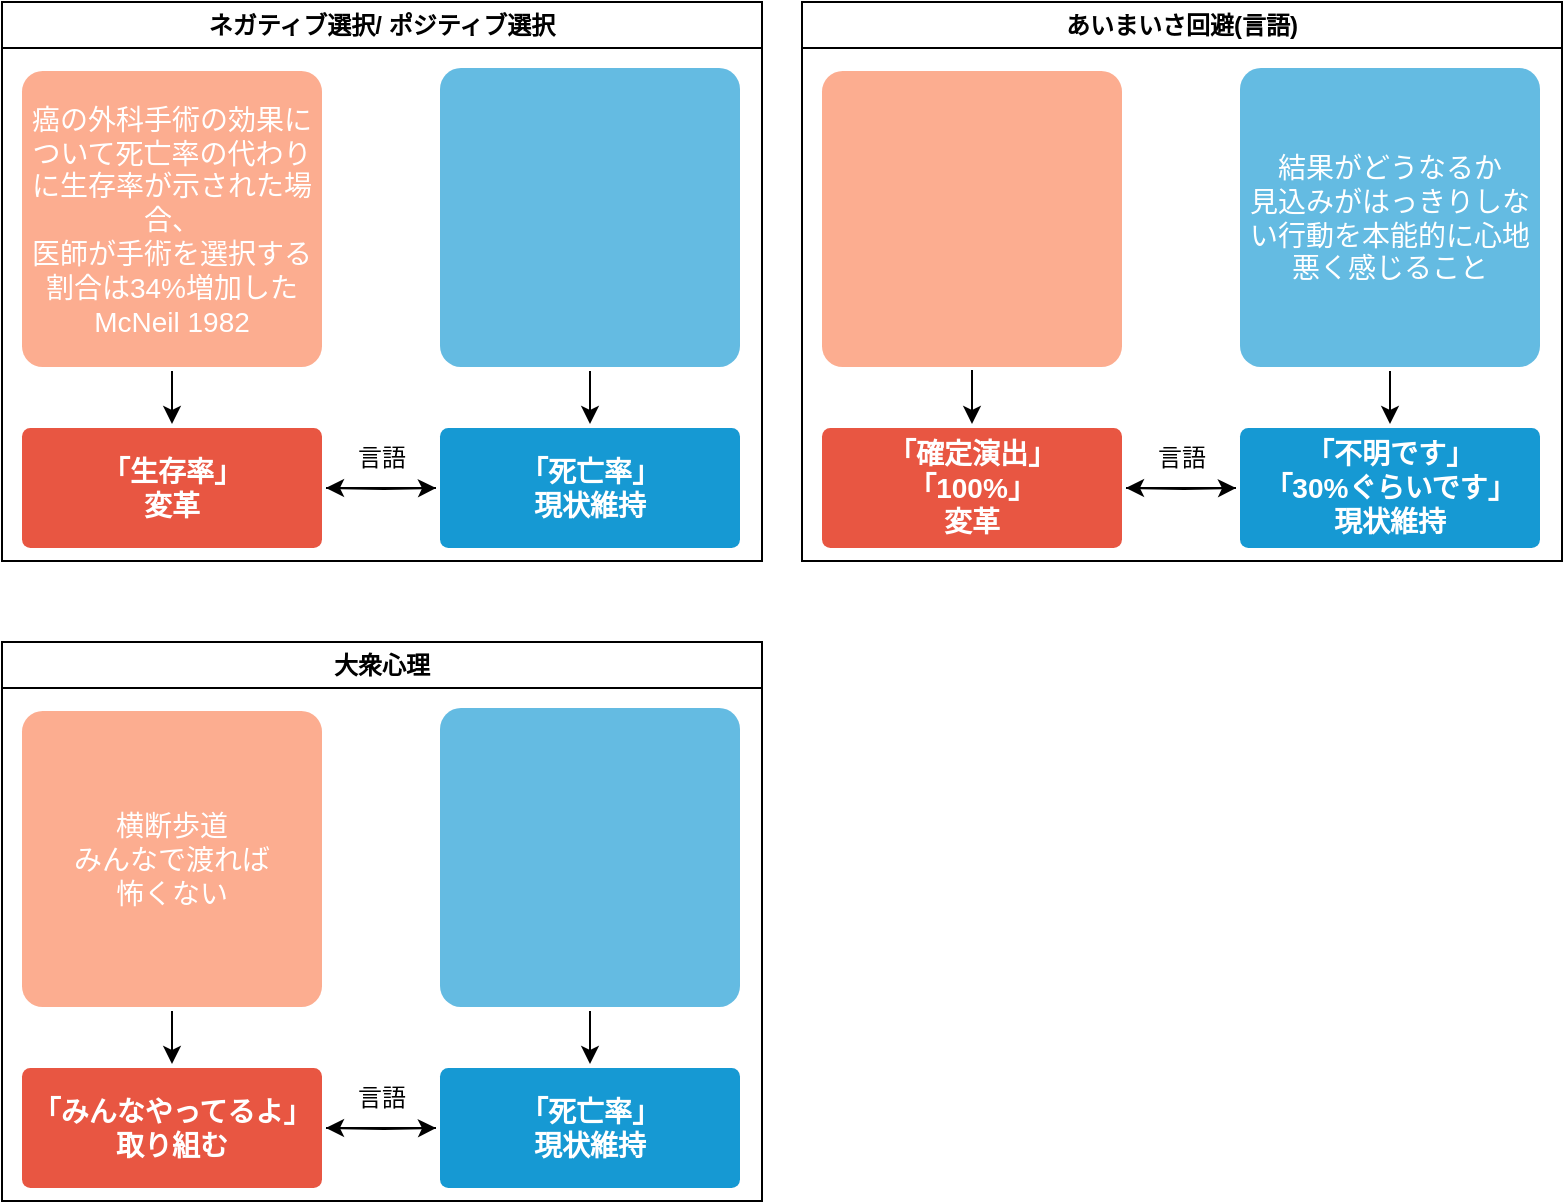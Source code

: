 <mxfile version="24.0.7" type="github" pages="2">
  <diagram name="ページ1" id="y8jaf4KYFMGn9sLyBysj">
    <mxGraphModel dx="1674" dy="818" grid="1" gridSize="10" guides="1" tooltips="1" connect="1" arrows="1" fold="1" page="1" pageScale="1" pageWidth="827" pageHeight="1169" math="0" shadow="0">
      <root>
        <mxCell id="0" />
        <mxCell id="1" parent="0" />
        <mxCell id="0FxFb5HUTFX5HjHVUhmq-1" value="あいまいさ回避(言語)" style="swimlane;whiteSpace=wrap;html=1;" parent="1" vertex="1">
          <mxGeometry x="440" y="40" width="380" height="279.5" as="geometry" />
        </mxCell>
        <mxCell id="0FxFb5HUTFX5HjHVUhmq-2" style="edgeStyle=orthogonalEdgeStyle;rounded=0;orthogonalLoop=1;jettySize=auto;html=1;" parent="0FxFb5HUTFX5HjHVUhmq-1" source="0FxFb5HUTFX5HjHVUhmq-3" edge="1">
          <mxGeometry relative="1" as="geometry">
            <mxPoint x="162" y="243" as="targetPoint" />
          </mxGeometry>
        </mxCell>
        <mxCell id="0FxFb5HUTFX5HjHVUhmq-3" value="「不明です」&lt;br&gt;「30%ぐらいです」&lt;br&gt;現状維持" style="rounded=1;whiteSpace=wrap;html=1;shadow=0;labelBackgroundColor=none;strokeColor=none;strokeWidth=3;fillColor=#1699d3;fontFamily=Helvetica;fontSize=14;fontColor=#FFFFFF;align=center;spacing=5;fontStyle=1;arcSize=7;perimeterSpacing=2;" parent="0FxFb5HUTFX5HjHVUhmq-1" vertex="1">
          <mxGeometry x="219" y="213" width="150" height="60" as="geometry" />
        </mxCell>
        <mxCell id="0FxFb5HUTFX5HjHVUhmq-4" style="edgeStyle=orthogonalEdgeStyle;rounded=0;orthogonalLoop=1;jettySize=auto;html=1;entryX=0;entryY=0.5;entryDx=0;entryDy=0;" parent="0FxFb5HUTFX5HjHVUhmq-1" target="0FxFb5HUTFX5HjHVUhmq-3" edge="1">
          <mxGeometry relative="1" as="geometry">
            <mxPoint x="162" y="243" as="sourcePoint" />
          </mxGeometry>
        </mxCell>
        <mxCell id="0FxFb5HUTFX5HjHVUhmq-5" style="edgeStyle=orthogonalEdgeStyle;rounded=0;orthogonalLoop=1;jettySize=auto;html=1;" parent="0FxFb5HUTFX5HjHVUhmq-1" edge="1">
          <mxGeometry relative="1" as="geometry">
            <mxPoint x="85" y="184" as="sourcePoint" />
            <mxPoint x="85" y="211" as="targetPoint" />
          </mxGeometry>
        </mxCell>
        <mxCell id="0FxFb5HUTFX5HjHVUhmq-6" style="edgeStyle=orthogonalEdgeStyle;rounded=0;orthogonalLoop=1;jettySize=auto;html=1;entryX=0.5;entryY=0;entryDx=0;entryDy=0;" parent="0FxFb5HUTFX5HjHVUhmq-1" source="0FxFb5HUTFX5HjHVUhmq-7" target="0FxFb5HUTFX5HjHVUhmq-3" edge="1">
          <mxGeometry relative="1" as="geometry" />
        </mxCell>
        <mxCell id="0FxFb5HUTFX5HjHVUhmq-7" value="結果がどうなるか&lt;br&gt;見込みがはっきりしない行動を本能的に心地悪く感じること" style="rounded=1;whiteSpace=wrap;html=1;shadow=0;labelBackgroundColor=none;strokeColor=none;strokeWidth=3;fillColor=#64bbe2;fontFamily=Helvetica;fontSize=14;fontColor=#FFFFFF;align=center;spacing=5;arcSize=7;perimeterSpacing=2;" parent="0FxFb5HUTFX5HjHVUhmq-1" vertex="1">
          <mxGeometry x="219" y="33" width="150" height="149.5" as="geometry" />
        </mxCell>
        <mxCell id="0FxFb5HUTFX5HjHVUhmq-8" value="言語" style="text;html=1;strokeColor=none;fillColor=none;align=center;verticalAlign=middle;whiteSpace=wrap;rounded=0;" parent="0FxFb5HUTFX5HjHVUhmq-1" vertex="1">
          <mxGeometry x="160" y="213" width="60" height="30" as="geometry" />
        </mxCell>
        <mxCell id="0FxFb5HUTFX5HjHVUhmq-9" value="「確定演出」&lt;br style=&quot;border-color: var(--border-color);&quot;&gt;「100%」&lt;br style=&quot;border-color: var(--border-color);&quot;&gt;変革" style="rounded=1;whiteSpace=wrap;html=1;shadow=0;labelBackgroundColor=none;strokeColor=none;strokeWidth=3;fillColor=#e85642;fontFamily=Helvetica;fontSize=14;fontColor=#FFFFFF;align=center;spacing=5;fontStyle=1;arcSize=7;perimeterSpacing=2;" parent="0FxFb5HUTFX5HjHVUhmq-1" vertex="1">
          <mxGeometry x="10" y="213" width="150" height="60" as="geometry" />
        </mxCell>
        <mxCell id="0FxFb5HUTFX5HjHVUhmq-10" value="" style="rounded=1;whiteSpace=wrap;html=1;shadow=0;labelBackgroundColor=none;strokeColor=none;strokeWidth=3;fillColor=#FCAD90;fontFamily=Helvetica;fontSize=14;fontColor=#FFFFFF;align=center;spacing=5;arcSize=7;perimeterSpacing=2;" parent="0FxFb5HUTFX5HjHVUhmq-1" vertex="1">
          <mxGeometry x="10" y="34.5" width="150" height="148" as="geometry" />
        </mxCell>
        <mxCell id="0FxFb5HUTFX5HjHVUhmq-11" value="ネガティブ選択/ ポジティブ選択" style="swimlane;whiteSpace=wrap;html=1;startSize=23;" parent="1" vertex="1">
          <mxGeometry x="40" y="40" width="380" height="279.5" as="geometry" />
        </mxCell>
        <mxCell id="0FxFb5HUTFX5HjHVUhmq-12" style="edgeStyle=orthogonalEdgeStyle;rounded=0;orthogonalLoop=1;jettySize=auto;html=1;" parent="0FxFb5HUTFX5HjHVUhmq-11" source="0FxFb5HUTFX5HjHVUhmq-13" edge="1">
          <mxGeometry relative="1" as="geometry">
            <mxPoint x="162" y="243" as="targetPoint" />
          </mxGeometry>
        </mxCell>
        <mxCell id="0FxFb5HUTFX5HjHVUhmq-13" value="「死亡率」&lt;br&gt;現状維持" style="rounded=1;whiteSpace=wrap;html=1;shadow=0;labelBackgroundColor=none;strokeColor=none;strokeWidth=3;fillColor=#1699d3;fontFamily=Helvetica;fontSize=14;fontColor=#FFFFFF;align=center;spacing=5;fontStyle=1;arcSize=7;perimeterSpacing=2;" parent="0FxFb5HUTFX5HjHVUhmq-11" vertex="1">
          <mxGeometry x="219" y="213" width="150" height="60" as="geometry" />
        </mxCell>
        <mxCell id="0FxFb5HUTFX5HjHVUhmq-14" style="edgeStyle=orthogonalEdgeStyle;rounded=0;orthogonalLoop=1;jettySize=auto;html=1;entryX=0;entryY=0.5;entryDx=0;entryDy=0;" parent="0FxFb5HUTFX5HjHVUhmq-11" target="0FxFb5HUTFX5HjHVUhmq-13" edge="1">
          <mxGeometry relative="1" as="geometry">
            <mxPoint x="162" y="243" as="sourcePoint" />
          </mxGeometry>
        </mxCell>
        <mxCell id="0FxFb5HUTFX5HjHVUhmq-15" style="edgeStyle=orthogonalEdgeStyle;rounded=0;orthogonalLoop=1;jettySize=auto;html=1;entryX=0.5;entryY=0;entryDx=0;entryDy=0;" parent="0FxFb5HUTFX5HjHVUhmq-11" source="0FxFb5HUTFX5HjHVUhmq-16" target="0FxFb5HUTFX5HjHVUhmq-13" edge="1">
          <mxGeometry relative="1" as="geometry" />
        </mxCell>
        <mxCell id="0FxFb5HUTFX5HjHVUhmq-16" value="" style="rounded=1;whiteSpace=wrap;html=1;shadow=0;labelBackgroundColor=none;strokeColor=none;strokeWidth=3;fillColor=#64bbe2;fontFamily=Helvetica;fontSize=14;fontColor=#FFFFFF;align=center;spacing=5;arcSize=7;perimeterSpacing=2;" parent="0FxFb5HUTFX5HjHVUhmq-11" vertex="1">
          <mxGeometry x="219" y="33" width="150" height="149.5" as="geometry" />
        </mxCell>
        <mxCell id="0FxFb5HUTFX5HjHVUhmq-17" value="言語" style="text;html=1;strokeColor=none;fillColor=none;align=center;verticalAlign=middle;whiteSpace=wrap;rounded=0;" parent="0FxFb5HUTFX5HjHVUhmq-11" vertex="1">
          <mxGeometry x="160" y="213" width="60" height="30" as="geometry" />
        </mxCell>
        <mxCell id="0FxFb5HUTFX5HjHVUhmq-18" style="edgeStyle=orthogonalEdgeStyle;rounded=0;orthogonalLoop=1;jettySize=auto;html=1;entryX=0.5;entryY=0;entryDx=0;entryDy=0;" parent="0FxFb5HUTFX5HjHVUhmq-11" source="0FxFb5HUTFX5HjHVUhmq-19" target="0FxFb5HUTFX5HjHVUhmq-20" edge="1">
          <mxGeometry relative="1" as="geometry" />
        </mxCell>
        <mxCell id="0FxFb5HUTFX5HjHVUhmq-19" value="癌の外科手術の効果について死亡率の代わりに生存率が示された場合、&lt;br style=&quot;border-color: var(--border-color);&quot;&gt;医師が手術を選択する割合は34%増加した&lt;br style=&quot;border-color: var(--border-color);&quot;&gt;McNeil 1982" style="rounded=1;whiteSpace=wrap;html=1;shadow=0;labelBackgroundColor=none;strokeColor=none;strokeWidth=3;fillColor=#FCAD90;fontFamily=Helvetica;fontSize=14;fontColor=#FFFFFF;align=center;spacing=5;arcSize=7;perimeterSpacing=2;" parent="0FxFb5HUTFX5HjHVUhmq-11" vertex="1">
          <mxGeometry x="10" y="34.5" width="150" height="148" as="geometry" />
        </mxCell>
        <mxCell id="0FxFb5HUTFX5HjHVUhmq-20" value="「生存率」&lt;br style=&quot;border-color: var(--border-color);&quot;&gt;変革" style="rounded=1;whiteSpace=wrap;html=1;shadow=0;labelBackgroundColor=none;strokeColor=none;strokeWidth=3;fillColor=#e85642;fontFamily=Helvetica;fontSize=14;fontColor=#FFFFFF;align=center;spacing=5;fontStyle=1;arcSize=7;perimeterSpacing=2;" parent="0FxFb5HUTFX5HjHVUhmq-11" vertex="1">
          <mxGeometry x="10" y="213" width="150" height="60" as="geometry" />
        </mxCell>
        <mxCell id="0FxFb5HUTFX5HjHVUhmq-21" value="大衆心理" style="swimlane;whiteSpace=wrap;html=1;" parent="1" vertex="1">
          <mxGeometry x="40" y="360" width="380" height="279.5" as="geometry" />
        </mxCell>
        <mxCell id="0FxFb5HUTFX5HjHVUhmq-22" style="edgeStyle=orthogonalEdgeStyle;rounded=0;orthogonalLoop=1;jettySize=auto;html=1;" parent="0FxFb5HUTFX5HjHVUhmq-21" source="0FxFb5HUTFX5HjHVUhmq-23" edge="1">
          <mxGeometry relative="1" as="geometry">
            <mxPoint x="162" y="243" as="targetPoint" />
          </mxGeometry>
        </mxCell>
        <mxCell id="0FxFb5HUTFX5HjHVUhmq-23" value="「死亡率」&lt;br&gt;現状維持" style="rounded=1;whiteSpace=wrap;html=1;shadow=0;labelBackgroundColor=none;strokeColor=none;strokeWidth=3;fillColor=#1699d3;fontFamily=Helvetica;fontSize=14;fontColor=#FFFFFF;align=center;spacing=5;fontStyle=1;arcSize=7;perimeterSpacing=2;" parent="0FxFb5HUTFX5HjHVUhmq-21" vertex="1">
          <mxGeometry x="219" y="213" width="150" height="60" as="geometry" />
        </mxCell>
        <mxCell id="0FxFb5HUTFX5HjHVUhmq-24" style="edgeStyle=orthogonalEdgeStyle;rounded=0;orthogonalLoop=1;jettySize=auto;html=1;entryX=0;entryY=0.5;entryDx=0;entryDy=0;" parent="0FxFb5HUTFX5HjHVUhmq-21" target="0FxFb5HUTFX5HjHVUhmq-23" edge="1">
          <mxGeometry relative="1" as="geometry">
            <mxPoint x="162" y="243" as="sourcePoint" />
          </mxGeometry>
        </mxCell>
        <mxCell id="0FxFb5HUTFX5HjHVUhmq-25" style="edgeStyle=orthogonalEdgeStyle;rounded=0;orthogonalLoop=1;jettySize=auto;html=1;entryX=0.5;entryY=0;entryDx=0;entryDy=0;" parent="0FxFb5HUTFX5HjHVUhmq-21" source="0FxFb5HUTFX5HjHVUhmq-26" target="0FxFb5HUTFX5HjHVUhmq-23" edge="1">
          <mxGeometry relative="1" as="geometry" />
        </mxCell>
        <mxCell id="0FxFb5HUTFX5HjHVUhmq-26" value="" style="rounded=1;whiteSpace=wrap;html=1;shadow=0;labelBackgroundColor=none;strokeColor=none;strokeWidth=3;fillColor=#64bbe2;fontFamily=Helvetica;fontSize=14;fontColor=#FFFFFF;align=center;spacing=5;arcSize=7;perimeterSpacing=2;" parent="0FxFb5HUTFX5HjHVUhmq-21" vertex="1">
          <mxGeometry x="219" y="33" width="150" height="149.5" as="geometry" />
        </mxCell>
        <mxCell id="0FxFb5HUTFX5HjHVUhmq-27" value="言語" style="text;html=1;strokeColor=none;fillColor=none;align=center;verticalAlign=middle;whiteSpace=wrap;rounded=0;" parent="0FxFb5HUTFX5HjHVUhmq-21" vertex="1">
          <mxGeometry x="160" y="213" width="60" height="30" as="geometry" />
        </mxCell>
        <mxCell id="0FxFb5HUTFX5HjHVUhmq-28" style="edgeStyle=orthogonalEdgeStyle;rounded=0;orthogonalLoop=1;jettySize=auto;html=1;entryX=0.5;entryY=0;entryDx=0;entryDy=0;" parent="0FxFb5HUTFX5HjHVUhmq-21" source="0FxFb5HUTFX5HjHVUhmq-29" target="0FxFb5HUTFX5HjHVUhmq-30" edge="1">
          <mxGeometry relative="1" as="geometry" />
        </mxCell>
        <mxCell id="0FxFb5HUTFX5HjHVUhmq-29" value="横断歩道&lt;br&gt;みんなで渡れば&lt;br&gt;怖くない" style="rounded=1;whiteSpace=wrap;html=1;shadow=0;labelBackgroundColor=none;strokeColor=none;strokeWidth=3;fillColor=#FCAD90;fontFamily=Helvetica;fontSize=14;fontColor=#FFFFFF;align=center;spacing=5;arcSize=7;perimeterSpacing=2;" parent="0FxFb5HUTFX5HjHVUhmq-21" vertex="1">
          <mxGeometry x="10" y="34.5" width="150" height="148" as="geometry" />
        </mxCell>
        <mxCell id="0FxFb5HUTFX5HjHVUhmq-30" value="「みんなやってるよ」&lt;br&gt;取り組む" style="rounded=1;whiteSpace=wrap;html=1;shadow=0;labelBackgroundColor=none;strokeColor=none;strokeWidth=3;fillColor=#e85642;fontFamily=Helvetica;fontSize=14;fontColor=#FFFFFF;align=center;spacing=5;fontStyle=1;arcSize=7;perimeterSpacing=2;" parent="0FxFb5HUTFX5HjHVUhmq-21" vertex="1">
          <mxGeometry x="10" y="213" width="150" height="60" as="geometry" />
        </mxCell>
      </root>
    </mxGraphModel>
  </diagram>
  <diagram id="uXcGjDwu1LhzX-w7s3SC" name="好感度を上げる">
    <mxGraphModel dx="1674" dy="818" grid="1" gridSize="10" guides="1" tooltips="1" connect="1" arrows="1" fold="1" page="1" pageScale="1" pageWidth="827" pageHeight="1169" math="0" shadow="0">
      <root>
        <mxCell id="0" />
        <mxCell id="1" parent="0" />
        <mxCell id="1Y8fnbNSnIe4RMoUg3lx-1" value="ミラーリング" style="swimlane;whiteSpace=wrap;html=1;" vertex="1" parent="1">
          <mxGeometry x="40" y="40" width="170" height="279.5" as="geometry" />
        </mxCell>
        <mxCell id="1Y8fnbNSnIe4RMoUg3lx-2" value="同じ行動をとる" style="rounded=1;whiteSpace=wrap;html=1;shadow=0;labelBackgroundColor=none;strokeColor=none;strokeWidth=3;fillColor=#F08705;fontFamily=Helvetica;fontSize=14;fontColor=#FFFFFF;align=center;spacing=5;fontStyle=1;arcSize=7;perimeterSpacing=2;" vertex="1" parent="1Y8fnbNSnIe4RMoUg3lx-1">
          <mxGeometry x="10" y="200" width="150" height="73" as="geometry" />
        </mxCell>
        <mxCell id="1Y8fnbNSnIe4RMoUg3lx-3" style="edgeStyle=orthogonalEdgeStyle;rounded=0;orthogonalLoop=1;jettySize=auto;html=1;" edge="1" parent="1Y8fnbNSnIe4RMoUg3lx-1" source="1Y8fnbNSnIe4RMoUg3lx-4" target="1Y8fnbNSnIe4RMoUg3lx-2">
          <mxGeometry relative="1" as="geometry" />
        </mxCell>
        <mxCell id="1Y8fnbNSnIe4RMoUg3lx-4" value="同じ行動をとる人を&lt;br&gt;無意識に気に入ってしまう心理" style="rounded=1;whiteSpace=wrap;html=1;shadow=0;labelBackgroundColor=none;strokeColor=none;strokeWidth=3;fillColor=#f5af58;fontFamily=Helvetica;fontSize=14;fontColor=#FFFFFF;align=center;spacing=5;arcSize=7;perimeterSpacing=2;" vertex="1" parent="1Y8fnbNSnIe4RMoUg3lx-1">
          <mxGeometry x="10" y="34" width="150" height="148" as="geometry" />
        </mxCell>
        <mxCell id="1Y8fnbNSnIe4RMoUg3lx-5" value="相手の話したい事" style="swimlane;whiteSpace=wrap;html=1;" vertex="1" parent="1">
          <mxGeometry x="240" y="40" width="170" height="279.5" as="geometry" />
        </mxCell>
        <mxCell id="1Y8fnbNSnIe4RMoUg3lx-6" value="相手が食いつきそうな&lt;br&gt;話題を振る" style="rounded=1;whiteSpace=wrap;html=1;shadow=0;labelBackgroundColor=none;strokeColor=none;strokeWidth=3;fillColor=#F08705;fontFamily=Helvetica;fontSize=14;fontColor=#FFFFFF;align=center;spacing=5;fontStyle=1;arcSize=7;perimeterSpacing=2;" vertex="1" parent="1Y8fnbNSnIe4RMoUg3lx-5">
          <mxGeometry x="10" y="200" width="150" height="73" as="geometry" />
        </mxCell>
        <mxCell id="1Y8fnbNSnIe4RMoUg3lx-7" style="edgeStyle=orthogonalEdgeStyle;rounded=0;orthogonalLoop=1;jettySize=auto;html=1;" edge="1" parent="1Y8fnbNSnIe4RMoUg3lx-5" source="1Y8fnbNSnIe4RMoUg3lx-8" target="1Y8fnbNSnIe4RMoUg3lx-6">
          <mxGeometry relative="1" as="geometry" />
        </mxCell>
        <mxCell id="1Y8fnbNSnIe4RMoUg3lx-8" value="相手が食いつきそうな話題を振るa" style="rounded=1;whiteSpace=wrap;html=1;shadow=0;labelBackgroundColor=none;strokeColor=none;strokeWidth=3;fillColor=#f5af58;fontFamily=Helvetica;fontSize=14;fontColor=#FFFFFF;align=center;spacing=5;arcSize=7;perimeterSpacing=2;" vertex="1" parent="1Y8fnbNSnIe4RMoUg3lx-5">
          <mxGeometry x="10" y="34" width="150" height="148" as="geometry" />
        </mxCell>
      </root>
    </mxGraphModel>
  </diagram>
</mxfile>
